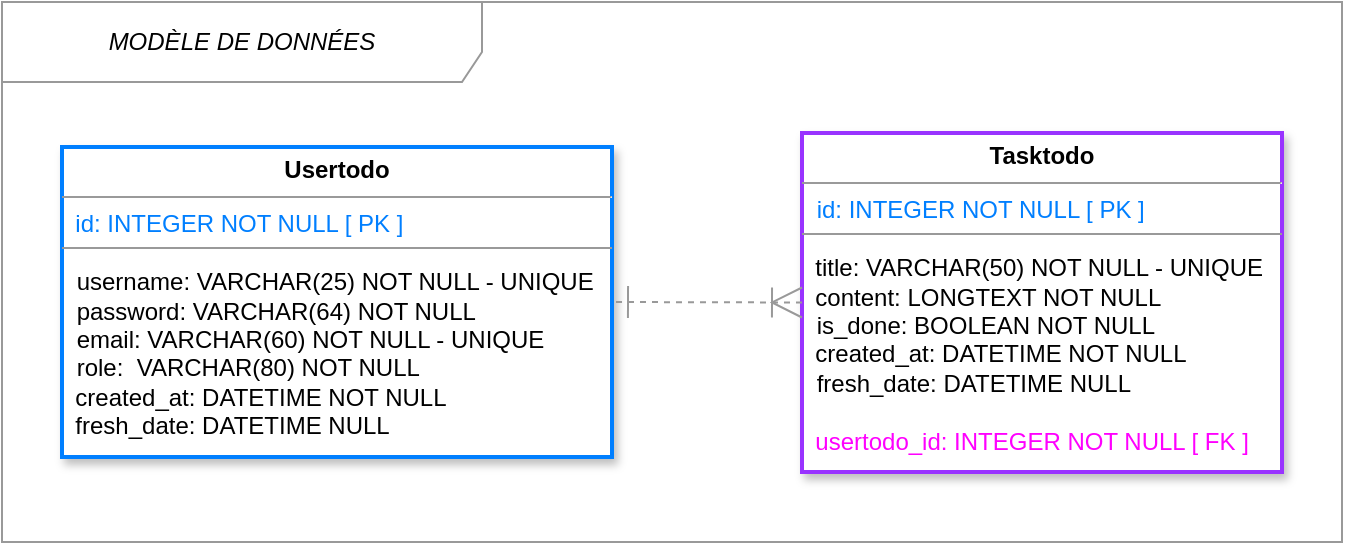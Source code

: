 <mxfile version="14.4.9" type="device"><diagram id="zo3Z8OIjbRjMRSa6nkiR" name="Page-1"><mxGraphModel dx="1089" dy="595" grid="1" gridSize="10" guides="1" tooltips="1" connect="1" arrows="1" fold="1" page="1" pageScale="1" pageWidth="827" pageHeight="1169" math="0" shadow="0"><root><mxCell id="0"/><mxCell id="1" parent="0"/><mxCell id="fkjt4uzKcZgQRxpVQ1lF-1" value="MODÈLE DE DONNÉES" style="shape=umlFrame;whiteSpace=wrap;html=1;width=240;height=40;fillColor=#FFFFFF;swimlaneFillColor=#ffffff;strokeColor=#999999;fontSize=12;fontStyle=2" parent="1" vertex="1"><mxGeometry x="180" y="90" width="670" height="270" as="geometry"/></mxCell><mxCell id="fkjt4uzKcZgQRxpVQ1lF-3" value="&lt;p style=&quot;margin: 0px ; margin-top: 4px ; text-align: center&quot;&gt;&lt;b&gt;Tasktodo&lt;/b&gt;&lt;/p&gt;&lt;hr size=&quot;1&quot;&gt;&lt;p style=&quot;margin: 0px ; margin-left: 4px&quot;&gt;&lt;span style=&quot;color: rgb(0 , 127 , 255)&quot;&gt;&amp;nbsp;id: INTEGER NOT NULL [ PK ]&lt;/span&gt;&lt;/p&gt;&lt;p style=&quot;margin: 0px ; margin-left: 4px&quot;&gt;&lt;br&gt;&lt;/p&gt;&amp;nbsp; title: VARCHAR(50) NOT NULL - UNIQUE&lt;span&gt;&amp;nbsp;&lt;/span&gt;&lt;br&gt;&amp;nbsp; content: LONGTEXT NOT NULL&lt;br&gt;&lt;p style=&quot;margin: 0px 0px 0px 4px&quot;&gt;&amp;nbsp;&lt;span&gt;is_done: BOOLEAN NOT NULL&lt;/span&gt;&lt;br&gt;&lt;/p&gt;&amp;nbsp; created_at: DATETIME NOT NULL&lt;br&gt;&lt;p style=&quot;margin: 0px 0px 0px 4px&quot;&gt;&amp;nbsp;fresh_date: DATETIME NULL&lt;br&gt;&lt;/p&gt;&lt;p style=&quot;margin: 0px 0px 0px 4px&quot;&gt;&lt;br&gt;&lt;/p&gt;&amp;nbsp; &lt;font color=&quot;#ff00ff&quot;&gt;usertodo_id:&amp;nbsp;INTEGER NOT NULL [ FK ]&lt;/font&gt;" style="verticalAlign=top;align=left;overflow=fill;fontSize=12;fontFamily=Helvetica;html=1;gradientDirection=north;strokeWidth=2;rounded=0;shadow=1;strokeColor=#9933FF;" parent="1" vertex="1"><mxGeometry x="580" y="155.5" width="240" height="169.5" as="geometry"/></mxCell><mxCell id="fkjt4uzKcZgQRxpVQ1lF-9" value="&lt;p style=&quot;margin: 0px ; margin-top: 4px ; text-align: center&quot;&gt;&lt;b&gt;Usertodo&lt;/b&gt;&lt;/p&gt;&lt;hr size=&quot;1&quot;&gt;&lt;span style=&quot;color: rgb(0 , 127 , 255)&quot;&gt;&amp;nbsp; id: INTEGER NOT NULL [ PK ]&lt;/span&gt;&lt;br style=&quot;color: rgb(0 , 127 , 255)&quot;&gt;&lt;p style=&quot;margin: 0px ; margin-left: 4px&quot;&gt;&lt;font color=&quot;#007fff&quot;&gt;&amp;nbsp;&lt;/font&gt;&lt;br&gt;&lt;/p&gt;&lt;p style=&quot;margin: 0px ; margin-left: 4px&quot;&gt;&lt;span&gt;&amp;nbsp;username: VARCHAR(25) NOT NULL - UNIQUE&lt;/span&gt;&lt;/p&gt;&lt;p style=&quot;margin: 0px ; margin-left: 4px&quot;&gt;&lt;span&gt;&amp;nbsp;password: VARCHAR(64) NOT NULL&lt;/span&gt;&lt;/p&gt;&lt;p style=&quot;margin: 0px 0px 0px 4px&quot;&gt;&amp;nbsp;email: VARCHAR(60) NOT NULL - UNIQUE&lt;/p&gt;&lt;p style=&quot;margin: 0px ; margin-left: 4px&quot;&gt;&lt;span&gt;&amp;nbsp;role: &lt;/span&gt;&lt;span&gt;&amp;nbsp;VARCHAR(80) NOT NULL&lt;/span&gt;&lt;/p&gt;&amp;nbsp; created_at: DATETIME NOT NULL&lt;br&gt;&amp;nbsp; fresh_date: DATETIME NULL" style="verticalAlign=top;align=left;overflow=fill;fontSize=12;fontFamily=Helvetica;html=1;fillColor=#FFFFFF;strokeWidth=2;shadow=1;strokeColor=#007FFF;" parent="1" vertex="1"><mxGeometry x="210" y="162.5" width="275" height="155" as="geometry"/></mxCell><mxCell id="fkjt4uzKcZgQRxpVQ1lF-25" value="" style="line;strokeWidth=1;fillColor=none;align=left;verticalAlign=middle;spacingTop=-1;spacingLeft=3;spacingRight=3;rotatable=0;labelPosition=right;points=[];portConstraint=eastwest;strokeColor=#999999;" parent="1" vertex="1"><mxGeometry x="210" y="209" width="275" height="8" as="geometry"/></mxCell><mxCell id="fkjt4uzKcZgQRxpVQ1lF-34" value="" style="endArrow=ERone;dashed=1;html=1;exitX=0;exitY=0.5;exitDx=0;exitDy=0;startArrow=ERoneToMany;startFill=0;startSize=13;endFill=0;endSize=14;strokeColor=#999999;entryX=1;entryY=0.5;entryDx=0;entryDy=0;" parent="1" source="fkjt4uzKcZgQRxpVQ1lF-3" target="fkjt4uzKcZgQRxpVQ1lF-9" edge="1"><mxGeometry width="50" height="50" relative="1" as="geometry"><mxPoint x="530" y="194.5" as="sourcePoint"/><mxPoint x="450" y="220" as="targetPoint"/><Array as="points"/></mxGeometry></mxCell><mxCell id="5LuaVIKOQtBRtbeLF_bE-1" value="" style="line;strokeWidth=1;fillColor=none;align=left;verticalAlign=middle;spacingTop=-1;spacingLeft=3;spacingRight=3;rotatable=0;labelPosition=right;points=[];portConstraint=eastwest;strokeColor=#999999;" vertex="1" parent="1"><mxGeometry x="580" y="202" width="240" height="8" as="geometry"/></mxCell></root></mxGraphModel></diagram></mxfile>